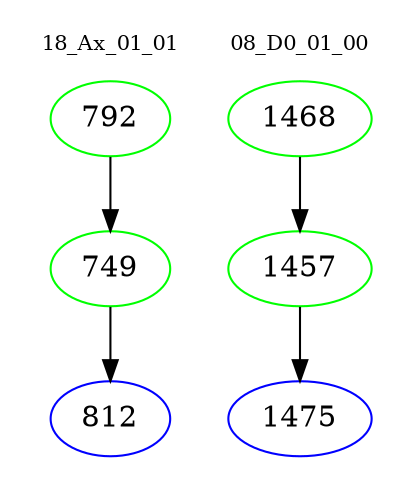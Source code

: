 digraph{
subgraph cluster_0 {
color = white
label = "18_Ax_01_01";
fontsize=10;
T0_792 [label="792", color="green"]
T0_792 -> T0_749 [color="black"]
T0_749 [label="749", color="green"]
T0_749 -> T0_812 [color="black"]
T0_812 [label="812", color="blue"]
}
subgraph cluster_1 {
color = white
label = "08_D0_01_00";
fontsize=10;
T1_1468 [label="1468", color="green"]
T1_1468 -> T1_1457 [color="black"]
T1_1457 [label="1457", color="green"]
T1_1457 -> T1_1475 [color="black"]
T1_1475 [label="1475", color="blue"]
}
}
